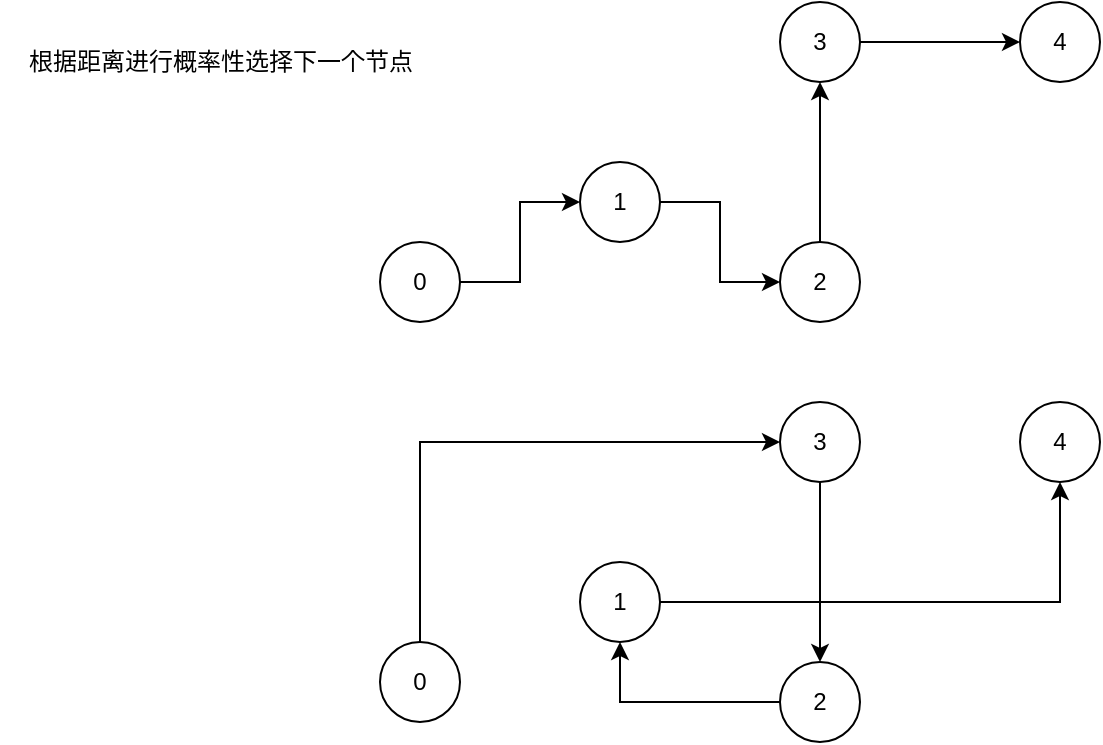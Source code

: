 <mxfile version="20.8.20" type="github">
  <diagram name="第 1 页" id="L-44clw5l3WzsGwCj_VI">
    <mxGraphModel dx="1050" dy="558" grid="1" gridSize="10" guides="1" tooltips="1" connect="1" arrows="1" fold="1" page="1" pageScale="1" pageWidth="827" pageHeight="1169" math="0" shadow="0">
      <root>
        <mxCell id="0" />
        <mxCell id="1" parent="0" />
        <mxCell id="yn22zNhBBdNR8hUx_VJX-7" style="edgeStyle=orthogonalEdgeStyle;rounded=0;orthogonalLoop=1;jettySize=auto;html=1;exitX=1;exitY=0.5;exitDx=0;exitDy=0;" edge="1" parent="1" source="yn22zNhBBdNR8hUx_VJX-1" target="yn22zNhBBdNR8hUx_VJX-5">
          <mxGeometry relative="1" as="geometry" />
        </mxCell>
        <mxCell id="yn22zNhBBdNR8hUx_VJX-1" value="0" style="ellipse;whiteSpace=wrap;html=1;aspect=fixed;" vertex="1" parent="1">
          <mxGeometry x="240" y="240" width="40" height="40" as="geometry" />
        </mxCell>
        <mxCell id="yn22zNhBBdNR8hUx_VJX-2" value="4" style="ellipse;whiteSpace=wrap;html=1;aspect=fixed;" vertex="1" parent="1">
          <mxGeometry x="560" y="120" width="40" height="40" as="geometry" />
        </mxCell>
        <mxCell id="yn22zNhBBdNR8hUx_VJX-10" style="edgeStyle=orthogonalEdgeStyle;rounded=0;orthogonalLoop=1;jettySize=auto;html=1;exitX=1;exitY=0.5;exitDx=0;exitDy=0;" edge="1" parent="1" source="yn22zNhBBdNR8hUx_VJX-3" target="yn22zNhBBdNR8hUx_VJX-2">
          <mxGeometry relative="1" as="geometry" />
        </mxCell>
        <mxCell id="yn22zNhBBdNR8hUx_VJX-3" value="3" style="ellipse;whiteSpace=wrap;html=1;aspect=fixed;" vertex="1" parent="1">
          <mxGeometry x="440" y="120" width="40" height="40" as="geometry" />
        </mxCell>
        <mxCell id="yn22zNhBBdNR8hUx_VJX-9" style="edgeStyle=orthogonalEdgeStyle;rounded=0;orthogonalLoop=1;jettySize=auto;html=1;exitX=0.5;exitY=0;exitDx=0;exitDy=0;entryX=0.5;entryY=1;entryDx=0;entryDy=0;" edge="1" parent="1" source="yn22zNhBBdNR8hUx_VJX-4" target="yn22zNhBBdNR8hUx_VJX-3">
          <mxGeometry relative="1" as="geometry" />
        </mxCell>
        <mxCell id="yn22zNhBBdNR8hUx_VJX-4" value="2" style="ellipse;whiteSpace=wrap;html=1;aspect=fixed;" vertex="1" parent="1">
          <mxGeometry x="440" y="240" width="40" height="40" as="geometry" />
        </mxCell>
        <mxCell id="yn22zNhBBdNR8hUx_VJX-8" style="edgeStyle=orthogonalEdgeStyle;rounded=0;orthogonalLoop=1;jettySize=auto;html=1;exitX=1;exitY=0.5;exitDx=0;exitDy=0;entryX=0;entryY=0.5;entryDx=0;entryDy=0;" edge="1" parent="1" source="yn22zNhBBdNR8hUx_VJX-5" target="yn22zNhBBdNR8hUx_VJX-4">
          <mxGeometry relative="1" as="geometry" />
        </mxCell>
        <mxCell id="yn22zNhBBdNR8hUx_VJX-5" value="1" style="ellipse;whiteSpace=wrap;html=1;aspect=fixed;" vertex="1" parent="1">
          <mxGeometry x="340" y="200" width="40" height="40" as="geometry" />
        </mxCell>
        <mxCell id="yn22zNhBBdNR8hUx_VJX-20" style="edgeStyle=orthogonalEdgeStyle;rounded=0;orthogonalLoop=1;jettySize=auto;html=1;entryX=0;entryY=0.5;entryDx=0;entryDy=0;" edge="1" parent="1" source="yn22zNhBBdNR8hUx_VJX-12" target="yn22zNhBBdNR8hUx_VJX-15">
          <mxGeometry relative="1" as="geometry">
            <Array as="points">
              <mxPoint x="260" y="340" />
            </Array>
          </mxGeometry>
        </mxCell>
        <mxCell id="yn22zNhBBdNR8hUx_VJX-12" value="0" style="ellipse;whiteSpace=wrap;html=1;aspect=fixed;" vertex="1" parent="1">
          <mxGeometry x="240" y="440" width="40" height="40" as="geometry" />
        </mxCell>
        <mxCell id="yn22zNhBBdNR8hUx_VJX-13" value="4" style="ellipse;whiteSpace=wrap;html=1;aspect=fixed;" vertex="1" parent="1">
          <mxGeometry x="560" y="320" width="40" height="40" as="geometry" />
        </mxCell>
        <mxCell id="yn22zNhBBdNR8hUx_VJX-21" value="" style="edgeStyle=orthogonalEdgeStyle;rounded=0;orthogonalLoop=1;jettySize=auto;html=1;" edge="1" parent="1" source="yn22zNhBBdNR8hUx_VJX-15" target="yn22zNhBBdNR8hUx_VJX-17">
          <mxGeometry relative="1" as="geometry" />
        </mxCell>
        <mxCell id="yn22zNhBBdNR8hUx_VJX-15" value="3" style="ellipse;whiteSpace=wrap;html=1;aspect=fixed;" vertex="1" parent="1">
          <mxGeometry x="440" y="320" width="40" height="40" as="geometry" />
        </mxCell>
        <mxCell id="yn22zNhBBdNR8hUx_VJX-22" value="" style="edgeStyle=orthogonalEdgeStyle;rounded=0;orthogonalLoop=1;jettySize=auto;html=1;" edge="1" parent="1" source="yn22zNhBBdNR8hUx_VJX-17" target="yn22zNhBBdNR8hUx_VJX-19">
          <mxGeometry relative="1" as="geometry" />
        </mxCell>
        <mxCell id="yn22zNhBBdNR8hUx_VJX-17" value="2" style="ellipse;whiteSpace=wrap;html=1;aspect=fixed;" vertex="1" parent="1">
          <mxGeometry x="440" y="450" width="40" height="40" as="geometry" />
        </mxCell>
        <mxCell id="yn22zNhBBdNR8hUx_VJX-23" style="edgeStyle=orthogonalEdgeStyle;rounded=0;orthogonalLoop=1;jettySize=auto;html=1;entryX=0.5;entryY=1;entryDx=0;entryDy=0;" edge="1" parent="1" source="yn22zNhBBdNR8hUx_VJX-19" target="yn22zNhBBdNR8hUx_VJX-13">
          <mxGeometry relative="1" as="geometry" />
        </mxCell>
        <mxCell id="yn22zNhBBdNR8hUx_VJX-19" value="1" style="ellipse;whiteSpace=wrap;html=1;aspect=fixed;" vertex="1" parent="1">
          <mxGeometry x="340" y="400" width="40" height="40" as="geometry" />
        </mxCell>
        <mxCell id="yn22zNhBBdNR8hUx_VJX-25" value="根据距离进行概率性选择下一个节点" style="text;html=1;align=center;verticalAlign=middle;resizable=0;points=[];autosize=1;strokeColor=none;fillColor=none;" vertex="1" parent="1">
          <mxGeometry x="50" y="135" width="220" height="30" as="geometry" />
        </mxCell>
      </root>
    </mxGraphModel>
  </diagram>
</mxfile>
